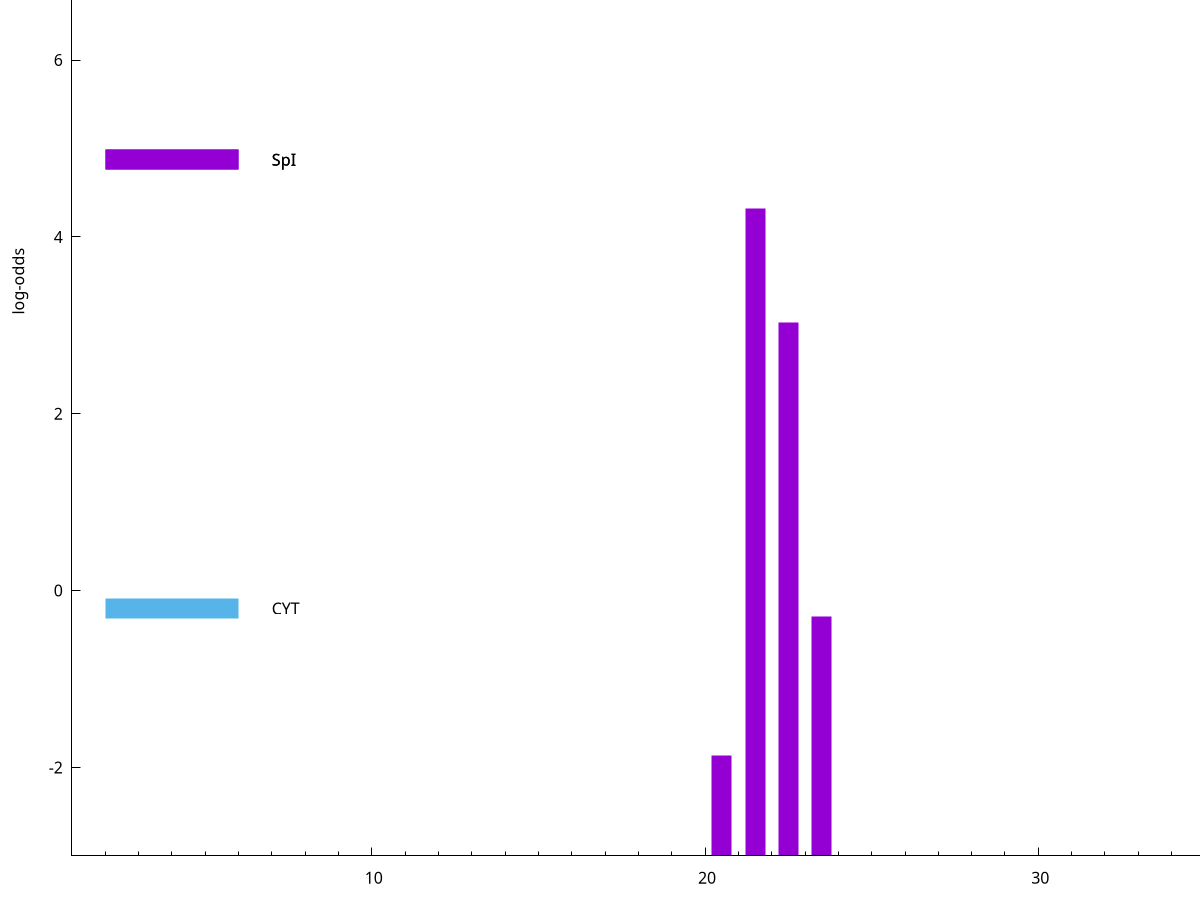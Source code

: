 set title "LipoP predictions for SPy_0278"
set size 2., 1.4
set xrange [1:70] 
set mxtics 10
set yrange [-3:10]
set y2range [0:13]
set ylabel "log-odds"
set term postscript eps color solid "Helvetica" 30
set output "SPy_0278.eps"
set arrow from 2,4.87102 to 6,4.87102 nohead lt 1 lw 20
set label "SpI" at 7,4.87102
set arrow from 2,-0.200913 to 6,-0.200913 nohead lt 3 lw 20
set label "CYT" at 7,-0.200913
set arrow from 2,4.87102 to 6,4.87102 nohead lt 1 lw 20
set label "SpI" at 7,4.87102
# NOTE: The scores below are the log-odds scores with the threshold
# NOTE: subtracted (a hack to make gnuplot make the histogram all
# NOTE: look nice).
plot "-" axes x1y2 title "" with impulses lt 1 lw 20
21.500000 7.315370
22.500000 6.029210
23.500000 2.712600
20.500000 1.131300
e
exit
